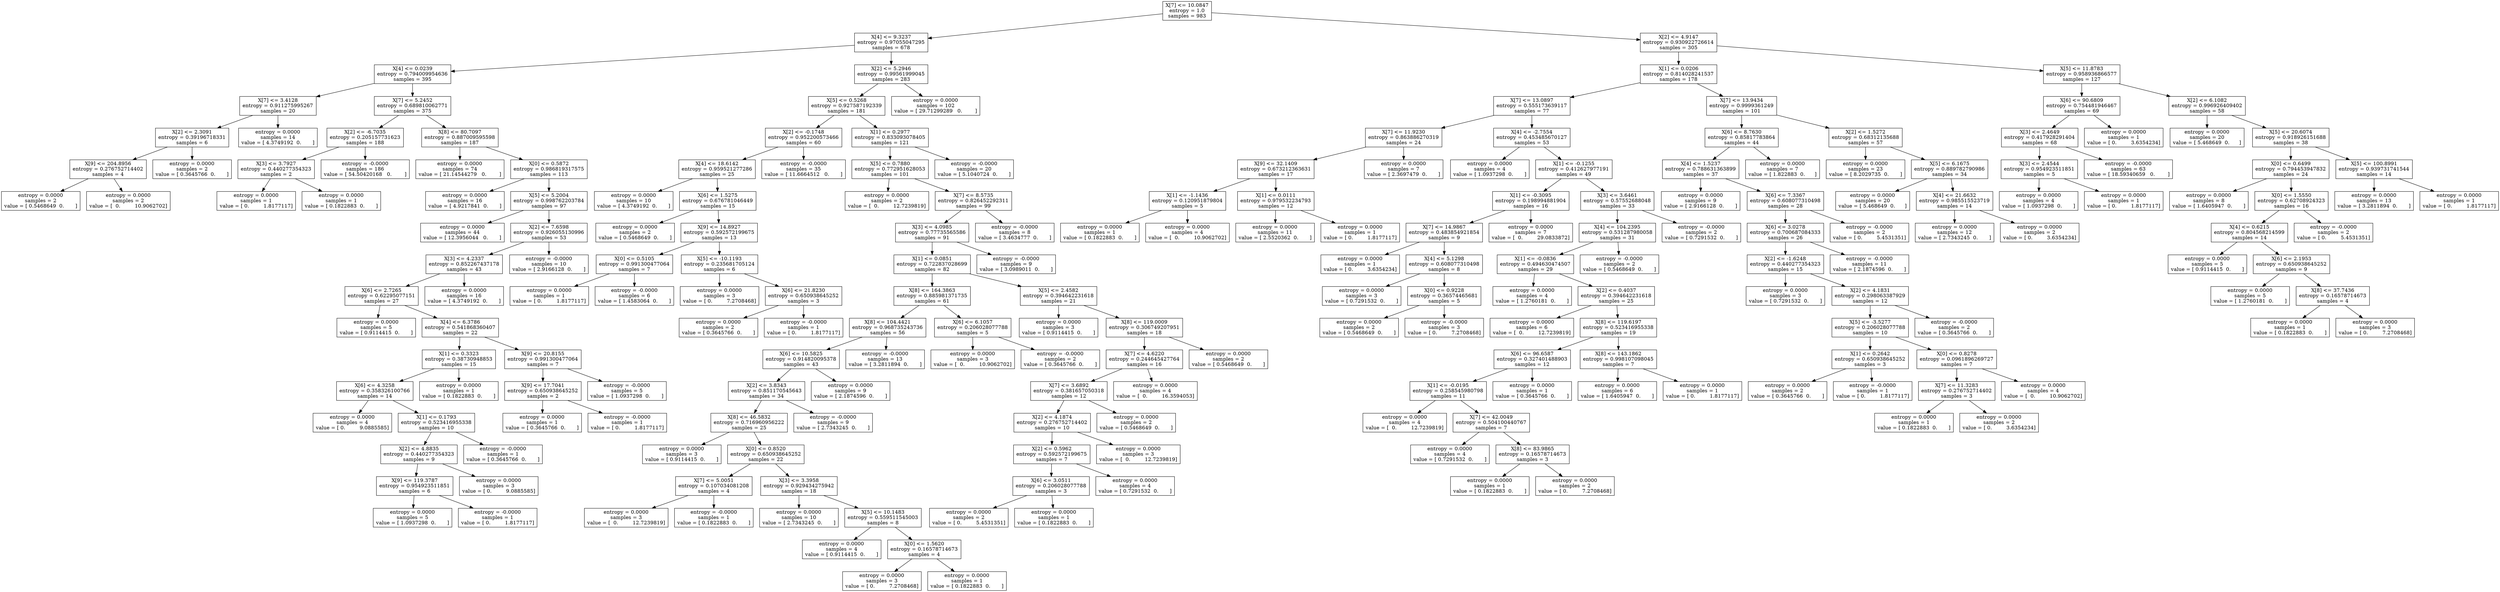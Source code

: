 digraph Tree {
0 [label="X[7] <= 10.0847\nentropy = 1.0\nsamples = 983", shape="box"] ;
1 [label="X[4] <= 9.3237\nentropy = 0.97055047295\nsamples = 678", shape="box"] ;
0 -> 1 ;
2 [label="X[4] <= 0.0239\nentropy = 0.794009954636\nsamples = 395", shape="box"] ;
1 -> 2 ;
3 [label="X[7] <= 3.4128\nentropy = 0.911275995267\nsamples = 20", shape="box"] ;
2 -> 3 ;
4 [label="X[2] <= 2.3091\nentropy = 0.39196718331\nsamples = 6", shape="box"] ;
3 -> 4 ;
5 [label="X[9] <= 204.8956\nentropy = 0.276752714402\nsamples = 4", shape="box"] ;
4 -> 5 ;
6 [label="entropy = 0.0000\nsamples = 2\nvalue = [ 0.5468649  0.       ]", shape="box"] ;
5 -> 6 ;
7 [label="entropy = 0.0000\nsamples = 2\nvalue = [  0.         10.9062702]", shape="box"] ;
5 -> 7 ;
8 [label="entropy = 0.0000\nsamples = 2\nvalue = [ 0.3645766  0.       ]", shape="box"] ;
4 -> 8 ;
9 [label="entropy = 0.0000\nsamples = 14\nvalue = [ 4.3749192  0.       ]", shape="box"] ;
3 -> 9 ;
10 [label="X[7] <= 5.2452\nentropy = 0.689810062771\nsamples = 375", shape="box"] ;
2 -> 10 ;
11 [label="X[2] <= -6.7035\nentropy = 0.205157731623\nsamples = 188", shape="box"] ;
10 -> 11 ;
12 [label="X[3] <= 3.7927\nentropy = 0.440277354323\nsamples = 2", shape="box"] ;
11 -> 12 ;
13 [label="entropy = 0.0000\nsamples = 1\nvalue = [ 0.         1.8177117]", shape="box"] ;
12 -> 13 ;
14 [label="entropy = 0.0000\nsamples = 1\nvalue = [ 0.1822883  0.       ]", shape="box"] ;
12 -> 14 ;
15 [label="entropy = -0.0000\nsamples = 186\nvalue = [ 54.50420168   0.        ]", shape="box"] ;
11 -> 15 ;
16 [label="X[8] <= 80.7097\nentropy = 0.887009595598\nsamples = 187", shape="box"] ;
10 -> 16 ;
17 [label="entropy = 0.0000\nsamples = 74\nvalue = [ 21.14544279   0.        ]", shape="box"] ;
16 -> 17 ;
18 [label="X[0] <= 0.5872\nentropy = 0.986819317575\nsamples = 113", shape="box"] ;
16 -> 18 ;
19 [label="entropy = 0.0000\nsamples = 16\nvalue = [ 4.9217841  0.       ]", shape="box"] ;
18 -> 19 ;
20 [label="X[5] <= 5.2004\nentropy = 0.998762203784\nsamples = 97", shape="box"] ;
18 -> 20 ;
21 [label="entropy = 0.0000\nsamples = 44\nvalue = [ 12.3956044   0.       ]", shape="box"] ;
20 -> 21 ;
22 [label="X[2] <= 7.6598\nentropy = 0.926055130996\nsamples = 53", shape="box"] ;
20 -> 22 ;
23 [label="X[3] <= 4.2337\nentropy = 0.852267437178\nsamples = 43", shape="box"] ;
22 -> 23 ;
24 [label="X[6] <= 2.7265\nentropy = 0.62295077151\nsamples = 27", shape="box"] ;
23 -> 24 ;
25 [label="entropy = 0.0000\nsamples = 5\nvalue = [ 0.9114415  0.       ]", shape="box"] ;
24 -> 25 ;
26 [label="X[4] <= 6.3786\nentropy = 0.541868360407\nsamples = 22", shape="box"] ;
24 -> 26 ;
27 [label="X[1] <= 0.3323\nentropy = 0.38730948853\nsamples = 15", shape="box"] ;
26 -> 27 ;
28 [label="X[6] <= 4.3258\nentropy = 0.358326100766\nsamples = 14", shape="box"] ;
27 -> 28 ;
29 [label="entropy = 0.0000\nsamples = 4\nvalue = [ 0.         9.0885585]", shape="box"] ;
28 -> 29 ;
30 [label="X[1] <= 0.1793\nentropy = 0.523416955338\nsamples = 10", shape="box"] ;
28 -> 30 ;
31 [label="X[2] <= 4.8835\nentropy = 0.440277354323\nsamples = 9", shape="box"] ;
30 -> 31 ;
32 [label="X[9] <= 119.3787\nentropy = 0.954923511851\nsamples = 6", shape="box"] ;
31 -> 32 ;
33 [label="entropy = 0.0000\nsamples = 5\nvalue = [ 1.0937298  0.       ]", shape="box"] ;
32 -> 33 ;
34 [label="entropy = -0.0000\nsamples = 1\nvalue = [ 0.         1.8177117]", shape="box"] ;
32 -> 34 ;
35 [label="entropy = 0.0000\nsamples = 3\nvalue = [ 0.         9.0885585]", shape="box"] ;
31 -> 35 ;
36 [label="entropy = -0.0000\nsamples = 1\nvalue = [ 0.3645766  0.       ]", shape="box"] ;
30 -> 36 ;
37 [label="entropy = 0.0000\nsamples = 1\nvalue = [ 0.1822883  0.       ]", shape="box"] ;
27 -> 37 ;
38 [label="X[9] <= 20.8155\nentropy = 0.991300477064\nsamples = 7", shape="box"] ;
26 -> 38 ;
39 [label="X[9] <= 17.7041\nentropy = 0.650938645252\nsamples = 2", shape="box"] ;
38 -> 39 ;
40 [label="entropy = 0.0000\nsamples = 1\nvalue = [ 0.3645766  0.       ]", shape="box"] ;
39 -> 40 ;
41 [label="entropy = -0.0000\nsamples = 1\nvalue = [ 0.         1.8177117]", shape="box"] ;
39 -> 41 ;
42 [label="entropy = -0.0000\nsamples = 5\nvalue = [ 1.0937298  0.       ]", shape="box"] ;
38 -> 42 ;
43 [label="entropy = 0.0000\nsamples = 16\nvalue = [ 4.3749192  0.       ]", shape="box"] ;
23 -> 43 ;
44 [label="entropy = -0.0000\nsamples = 10\nvalue = [ 2.9166128  0.       ]", shape="box"] ;
22 -> 44 ;
45 [label="X[2] <= 5.2946\nentropy = 0.99561999045\nsamples = 283", shape="box"] ;
1 -> 45 ;
46 [label="X[5] <= 0.5268\nentropy = 0.927587192339\nsamples = 181", shape="box"] ;
45 -> 46 ;
47 [label="X[2] <= -0.1748\nentropy = 0.952200573466\nsamples = 60", shape="box"] ;
46 -> 47 ;
48 [label="X[4] <= 18.6142\nentropy = 0.959521277286\nsamples = 25", shape="box"] ;
47 -> 48 ;
49 [label="entropy = 0.0000\nsamples = 10\nvalue = [ 4.3749192  0.       ]", shape="box"] ;
48 -> 49 ;
50 [label="X[6] <= 1.5275\nentropy = 0.676781046449\nsamples = 15", shape="box"] ;
48 -> 50 ;
51 [label="entropy = 0.0000\nsamples = 2\nvalue = [ 0.5468649  0.       ]", shape="box"] ;
50 -> 51 ;
52 [label="X[9] <= 14.8927\nentropy = 0.592572199675\nsamples = 13", shape="box"] ;
50 -> 52 ;
53 [label="X[0] <= 0.5105\nentropy = 0.991300477064\nsamples = 7", shape="box"] ;
52 -> 53 ;
54 [label="entropy = 0.0000\nsamples = 1\nvalue = [ 0.         1.8177117]", shape="box"] ;
53 -> 54 ;
55 [label="entropy = -0.0000\nsamples = 6\nvalue = [ 1.4583064  0.       ]", shape="box"] ;
53 -> 55 ;
56 [label="X[5] <= -10.1193\nentropy = 0.235681705124\nsamples = 6", shape="box"] ;
52 -> 56 ;
57 [label="entropy = 0.0000\nsamples = 3\nvalue = [ 0.         7.2708468]", shape="box"] ;
56 -> 57 ;
58 [label="X[6] <= 21.8230\nentropy = 0.650938645252\nsamples = 3", shape="box"] ;
56 -> 58 ;
59 [label="entropy = 0.0000\nsamples = 2\nvalue = [ 0.3645766  0.       ]", shape="box"] ;
58 -> 59 ;
60 [label="entropy = -0.0000\nsamples = 1\nvalue = [ 0.         1.8177117]", shape="box"] ;
58 -> 60 ;
61 [label="entropy = -0.0000\nsamples = 35\nvalue = [ 11.6664512   0.       ]", shape="box"] ;
47 -> 61 ;
62 [label="X[1] <= 0.2977\nentropy = 0.833093078405\nsamples = 121", shape="box"] ;
46 -> 62 ;
63 [label="X[5] <= 0.7880\nentropy = 0.772951628053\nsamples = 101", shape="box"] ;
62 -> 63 ;
64 [label="entropy = 0.0000\nsamples = 2\nvalue = [  0.         12.7239819]", shape="box"] ;
63 -> 64 ;
65 [label="X[7] <= 8.5735\nentropy = 0.826452292311\nsamples = 99", shape="box"] ;
63 -> 65 ;
66 [label="X[3] <= 4.0985\nentropy = 0.77735565586\nsamples = 91", shape="box"] ;
65 -> 66 ;
67 [label="X[1] <= 0.0851\nentropy = 0.722837028699\nsamples = 82", shape="box"] ;
66 -> 67 ;
68 [label="X[8] <= 164.3863\nentropy = 0.885981371735\nsamples = 61", shape="box"] ;
67 -> 68 ;
69 [label="X[8] <= 104.4421\nentropy = 0.968735243736\nsamples = 56", shape="box"] ;
68 -> 69 ;
70 [label="X[6] <= 10.5825\nentropy = 0.914820095378\nsamples = 43", shape="box"] ;
69 -> 70 ;
71 [label="X[2] <= 3.8343\nentropy = 0.851170545643\nsamples = 34", shape="box"] ;
70 -> 71 ;
72 [label="X[8] <= 46.5832\nentropy = 0.716960956222\nsamples = 25", shape="box"] ;
71 -> 72 ;
73 [label="entropy = 0.0000\nsamples = 3\nvalue = [ 0.9114415  0.       ]", shape="box"] ;
72 -> 73 ;
74 [label="X[0] <= 0.8520\nentropy = 0.650938645252\nsamples = 22", shape="box"] ;
72 -> 74 ;
75 [label="X[7] <= 5.0051\nentropy = 0.107034081208\nsamples = 4", shape="box"] ;
74 -> 75 ;
76 [label="entropy = 0.0000\nsamples = 3\nvalue = [  0.         12.7239819]", shape="box"] ;
75 -> 76 ;
77 [label="entropy = -0.0000\nsamples = 1\nvalue = [ 0.1822883  0.       ]", shape="box"] ;
75 -> 77 ;
78 [label="X[3] <= 3.3958\nentropy = 0.929434275942\nsamples = 18", shape="box"] ;
74 -> 78 ;
79 [label="entropy = 0.0000\nsamples = 10\nvalue = [ 2.7343245  0.       ]", shape="box"] ;
78 -> 79 ;
80 [label="X[5] <= 10.1483\nentropy = 0.559511545003\nsamples = 8", shape="box"] ;
78 -> 80 ;
81 [label="entropy = 0.0000\nsamples = 4\nvalue = [ 0.9114415  0.       ]", shape="box"] ;
80 -> 81 ;
82 [label="X[0] <= 1.5620\nentropy = 0.16578714673\nsamples = 4", shape="box"] ;
80 -> 82 ;
83 [label="entropy = 0.0000\nsamples = 3\nvalue = [ 0.         7.2708468]", shape="box"] ;
82 -> 83 ;
84 [label="entropy = 0.0000\nsamples = 1\nvalue = [ 0.1822883  0.       ]", shape="box"] ;
82 -> 84 ;
85 [label="entropy = -0.0000\nsamples = 9\nvalue = [ 2.7343245  0.       ]", shape="box"] ;
71 -> 85 ;
86 [label="entropy = 0.0000\nsamples = 9\nvalue = [ 2.1874596  0.       ]", shape="box"] ;
70 -> 86 ;
87 [label="entropy = -0.0000\nsamples = 13\nvalue = [ 3.2811894  0.       ]", shape="box"] ;
69 -> 87 ;
88 [label="X[6] <= 6.1057\nentropy = 0.206028077788\nsamples = 5", shape="box"] ;
68 -> 88 ;
89 [label="entropy = 0.0000\nsamples = 3\nvalue = [  0.         10.9062702]", shape="box"] ;
88 -> 89 ;
90 [label="entropy = -0.0000\nsamples = 2\nvalue = [ 0.3645766  0.       ]", shape="box"] ;
88 -> 90 ;
91 [label="X[5] <= 2.4582\nentropy = 0.394642231618\nsamples = 21", shape="box"] ;
67 -> 91 ;
92 [label="entropy = 0.0000\nsamples = 3\nvalue = [ 0.9114415  0.       ]", shape="box"] ;
91 -> 92 ;
93 [label="X[8] <= 119.0009\nentropy = 0.306749207951\nsamples = 18", shape="box"] ;
91 -> 93 ;
94 [label="X[7] <= 4.6220\nentropy = 0.244645427764\nsamples = 16", shape="box"] ;
93 -> 94 ;
95 [label="X[7] <= 3.6892\nentropy = 0.381657050318\nsamples = 12", shape="box"] ;
94 -> 95 ;
96 [label="X[2] <= 4.1874\nentropy = 0.276752714402\nsamples = 10", shape="box"] ;
95 -> 96 ;
97 [label="X[2] <= 0.5962\nentropy = 0.592572199675\nsamples = 7", shape="box"] ;
96 -> 97 ;
98 [label="X[6] <= 3.0511\nentropy = 0.206028077788\nsamples = 3", shape="box"] ;
97 -> 98 ;
99 [label="entropy = 0.0000\nsamples = 2\nvalue = [ 0.         5.4531351]", shape="box"] ;
98 -> 99 ;
100 [label="entropy = 0.0000\nsamples = 1\nvalue = [ 0.1822883  0.       ]", shape="box"] ;
98 -> 100 ;
101 [label="entropy = 0.0000\nsamples = 4\nvalue = [ 0.7291532  0.       ]", shape="box"] ;
97 -> 101 ;
102 [label="entropy = 0.0000\nsamples = 3\nvalue = [  0.         12.7239819]", shape="box"] ;
96 -> 102 ;
103 [label="entropy = 0.0000\nsamples = 2\nvalue = [ 0.5468649  0.       ]", shape="box"] ;
95 -> 103 ;
104 [label="entropy = 0.0000\nsamples = 4\nvalue = [  0.         16.3594053]", shape="box"] ;
94 -> 104 ;
105 [label="entropy = 0.0000\nsamples = 2\nvalue = [ 0.5468649  0.       ]", shape="box"] ;
93 -> 105 ;
106 [label="entropy = -0.0000\nsamples = 9\nvalue = [ 3.0989011  0.       ]", shape="box"] ;
66 -> 106 ;
107 [label="entropy = -0.0000\nsamples = 8\nvalue = [ 3.4634777  0.       ]", shape="box"] ;
65 -> 107 ;
108 [label="entropy = -0.0000\nsamples = 20\nvalue = [ 5.1040724  0.       ]", shape="box"] ;
62 -> 108 ;
109 [label="entropy = 0.0000\nsamples = 102\nvalue = [ 29.71299289   0.        ]", shape="box"] ;
45 -> 109 ;
110 [label="X[2] <= 4.9147\nentropy = 0.930922726614\nsamples = 305", shape="box"] ;
0 -> 110 ;
111 [label="X[1] <= 0.0206\nentropy = 0.814028241537\nsamples = 178", shape="box"] ;
110 -> 111 ;
112 [label="X[7] <= 13.0897\nentropy = 0.555173639117\nsamples = 77", shape="box"] ;
111 -> 112 ;
113 [label="X[7] <= 11.9230\nentropy = 0.863886270319\nsamples = 24", shape="box"] ;
112 -> 113 ;
114 [label="X[9] <= 32.1409\nentropy = 0.673212363631\nsamples = 17", shape="box"] ;
113 -> 114 ;
115 [label="X[1] <= -1.1436\nentropy = 0.120951879804\nsamples = 5", shape="box"] ;
114 -> 115 ;
116 [label="entropy = 0.0000\nsamples = 1\nvalue = [ 0.1822883  0.       ]", shape="box"] ;
115 -> 116 ;
117 [label="entropy = 0.0000\nsamples = 4\nvalue = [  0.         10.9062702]", shape="box"] ;
115 -> 117 ;
118 [label="X[1] <= 0.0111\nentropy = 0.979532234793\nsamples = 12", shape="box"] ;
114 -> 118 ;
119 [label="entropy = 0.0000\nsamples = 11\nvalue = [ 2.5520362  0.       ]", shape="box"] ;
118 -> 119 ;
120 [label="entropy = 0.0000\nsamples = 1\nvalue = [ 0.         1.8177117]", shape="box"] ;
118 -> 120 ;
121 [label="entropy = 0.0000\nsamples = 7\nvalue = [ 2.3697479  0.       ]", shape="box"] ;
113 -> 121 ;
122 [label="X[4] <= -2.7554\nentropy = 0.453485670127\nsamples = 53", shape="box"] ;
112 -> 122 ;
123 [label="entropy = 0.0000\nsamples = 4\nvalue = [ 1.0937298  0.       ]", shape="box"] ;
122 -> 123 ;
124 [label="X[1] <= -0.1255\nentropy = 0.412627977191\nsamples = 49", shape="box"] ;
122 -> 124 ;
125 [label="X[1] <= -0.3095\nentropy = 0.198994881904\nsamples = 16", shape="box"] ;
124 -> 125 ;
126 [label="X[7] <= 14.9867\nentropy = 0.483854921854\nsamples = 9", shape="box"] ;
125 -> 126 ;
127 [label="entropy = 0.0000\nsamples = 1\nvalue = [ 0.         3.6354234]", shape="box"] ;
126 -> 127 ;
128 [label="X[4] <= 5.1298\nentropy = 0.608077310498\nsamples = 8", shape="box"] ;
126 -> 128 ;
129 [label="entropy = 0.0000\nsamples = 3\nvalue = [ 0.7291532  0.       ]", shape="box"] ;
128 -> 129 ;
130 [label="X[0] <= 0.9228\nentropy = 0.36574465681\nsamples = 5", shape="box"] ;
128 -> 130 ;
131 [label="entropy = 0.0000\nsamples = 2\nvalue = [ 0.5468649  0.       ]", shape="box"] ;
130 -> 131 ;
132 [label="entropy = -0.0000\nsamples = 3\nvalue = [ 0.         7.2708468]", shape="box"] ;
130 -> 132 ;
133 [label="entropy = 0.0000\nsamples = 7\nvalue = [  0.         29.0833872]", shape="box"] ;
125 -> 133 ;
134 [label="X[3] <= 3.6461\nentropy = 0.57552688048\nsamples = 33", shape="box"] ;
124 -> 134 ;
135 [label="X[4] <= 104.2395\nentropy = 0.531287980058\nsamples = 31", shape="box"] ;
134 -> 135 ;
136 [label="X[1] <= -0.0836\nentropy = 0.494630474507\nsamples = 29", shape="box"] ;
135 -> 136 ;
137 [label="entropy = 0.0000\nsamples = 4\nvalue = [ 1.2760181  0.       ]", shape="box"] ;
136 -> 137 ;
138 [label="X[2] <= 0.4037\nentropy = 0.394642231618\nsamples = 25", shape="box"] ;
136 -> 138 ;
139 [label="entropy = 0.0000\nsamples = 6\nvalue = [  0.         12.7239819]", shape="box"] ;
138 -> 139 ;
140 [label="X[8] <= 119.6197\nentropy = 0.523416955338\nsamples = 19", shape="box"] ;
138 -> 140 ;
141 [label="X[6] <= 96.6587\nentropy = 0.327401488903\nsamples = 12", shape="box"] ;
140 -> 141 ;
142 [label="X[1] <= -0.0195\nentropy = 0.258545980798\nsamples = 11", shape="box"] ;
141 -> 142 ;
143 [label="entropy = 0.0000\nsamples = 4\nvalue = [  0.         12.7239819]", shape="box"] ;
142 -> 143 ;
144 [label="X[7] <= 42.0049\nentropy = 0.504100440767\nsamples = 7", shape="box"] ;
142 -> 144 ;
145 [label="entropy = 0.0000\nsamples = 4\nvalue = [ 0.7291532  0.       ]", shape="box"] ;
144 -> 145 ;
146 [label="X[8] <= 83.9865\nentropy = 0.16578714673\nsamples = 3", shape="box"] ;
144 -> 146 ;
147 [label="entropy = 0.0000\nsamples = 1\nvalue = [ 0.1822883  0.       ]", shape="box"] ;
146 -> 147 ;
148 [label="entropy = 0.0000\nsamples = 2\nvalue = [ 0.         7.2708468]", shape="box"] ;
146 -> 148 ;
149 [label="entropy = 0.0000\nsamples = 1\nvalue = [ 0.3645766  0.       ]", shape="box"] ;
141 -> 149 ;
150 [label="X[8] <= 143.1862\nentropy = 0.998107098045\nsamples = 7", shape="box"] ;
140 -> 150 ;
151 [label="entropy = 0.0000\nsamples = 6\nvalue = [ 1.6405947  0.       ]", shape="box"] ;
150 -> 151 ;
152 [label="entropy = 0.0000\nsamples = 1\nvalue = [ 0.         1.8177117]", shape="box"] ;
150 -> 152 ;
153 [label="entropy = -0.0000\nsamples = 2\nvalue = [ 0.5468649  0.       ]", shape="box"] ;
135 -> 153 ;
154 [label="entropy = -0.0000\nsamples = 2\nvalue = [ 0.7291532  0.       ]", shape="box"] ;
134 -> 154 ;
155 [label="X[7] <= 13.9434\nentropy = 0.9999361249\nsamples = 101", shape="box"] ;
111 -> 155 ;
156 [label="X[6] <= 8.7630\nentropy = 0.85817783864\nsamples = 44", shape="box"] ;
155 -> 156 ;
157 [label="X[4] <= 1.5237\nentropy = 0.788631363899\nsamples = 37", shape="box"] ;
156 -> 157 ;
158 [label="entropy = 0.0000\nsamples = 9\nvalue = [ 2.9166128  0.       ]", shape="box"] ;
157 -> 158 ;
159 [label="X[6] <= 7.3367\nentropy = 0.608077310498\nsamples = 28", shape="box"] ;
157 -> 159 ;
160 [label="X[6] <= 3.0278\nentropy = 0.700687084333\nsamples = 26", shape="box"] ;
159 -> 160 ;
161 [label="X[2] <= -1.6248\nentropy = 0.440277354323\nsamples = 15", shape="box"] ;
160 -> 161 ;
162 [label="entropy = 0.0000\nsamples = 3\nvalue = [ 0.7291532  0.       ]", shape="box"] ;
161 -> 162 ;
163 [label="X[2] <= 4.1831\nentropy = 0.298063387929\nsamples = 12", shape="box"] ;
161 -> 163 ;
164 [label="X[5] <= -3.5277\nentropy = 0.206028077788\nsamples = 10", shape="box"] ;
163 -> 164 ;
165 [label="X[1] <= 0.2642\nentropy = 0.650938645252\nsamples = 3", shape="box"] ;
164 -> 165 ;
166 [label="entropy = 0.0000\nsamples = 2\nvalue = [ 0.3645766  0.       ]", shape="box"] ;
165 -> 166 ;
167 [label="entropy = -0.0000\nsamples = 1\nvalue = [ 0.         1.8177117]", shape="box"] ;
165 -> 167 ;
168 [label="X[0] <= 0.8278\nentropy = 0.0961896269727\nsamples = 7", shape="box"] ;
164 -> 168 ;
169 [label="X[7] <= 11.3283\nentropy = 0.276752714402\nsamples = 3", shape="box"] ;
168 -> 169 ;
170 [label="entropy = 0.0000\nsamples = 1\nvalue = [ 0.1822883  0.       ]", shape="box"] ;
169 -> 170 ;
171 [label="entropy = 0.0000\nsamples = 2\nvalue = [ 0.         3.6354234]", shape="box"] ;
169 -> 171 ;
172 [label="entropy = 0.0000\nsamples = 4\nvalue = [  0.         10.9062702]", shape="box"] ;
168 -> 172 ;
173 [label="entropy = -0.0000\nsamples = 2\nvalue = [ 0.3645766  0.       ]", shape="box"] ;
163 -> 173 ;
174 [label="entropy = -0.0000\nsamples = 11\nvalue = [ 2.1874596  0.       ]", shape="box"] ;
160 -> 174 ;
175 [label="entropy = -0.0000\nsamples = 2\nvalue = [ 0.         5.4531351]", shape="box"] ;
159 -> 175 ;
176 [label="entropy = 0.0000\nsamples = 7\nvalue = [ 1.822883  0.      ]", shape="box"] ;
156 -> 176 ;
177 [label="X[2] <= 1.5272\nentropy = 0.68312135688\nsamples = 57", shape="box"] ;
155 -> 177 ;
178 [label="entropy = 0.0000\nsamples = 23\nvalue = [ 8.2029735  0.       ]", shape="box"] ;
177 -> 178 ;
179 [label="X[5] <= 6.1675\nentropy = 0.889782790986\nsamples = 34", shape="box"] ;
177 -> 179 ;
180 [label="entropy = 0.0000\nsamples = 20\nvalue = [ 5.468649  0.      ]", shape="box"] ;
179 -> 180 ;
181 [label="X[4] <= 21.6632\nentropy = 0.985515523719\nsamples = 14", shape="box"] ;
179 -> 181 ;
182 [label="entropy = 0.0000\nsamples = 12\nvalue = [ 2.7343245  0.       ]", shape="box"] ;
181 -> 182 ;
183 [label="entropy = 0.0000\nsamples = 2\nvalue = [ 0.         3.6354234]", shape="box"] ;
181 -> 183 ;
184 [label="X[5] <= 11.8783\nentropy = 0.958936866577\nsamples = 127", shape="box"] ;
110 -> 184 ;
185 [label="X[6] <= 90.6809\nentropy = 0.754481946467\nsamples = 69", shape="box"] ;
184 -> 185 ;
186 [label="X[3] <= 2.4649\nentropy = 0.417928291404\nsamples = 68", shape="box"] ;
185 -> 186 ;
187 [label="X[3] <= 2.4544\nentropy = 0.954923511851\nsamples = 5", shape="box"] ;
186 -> 187 ;
188 [label="entropy = 0.0000\nsamples = 4\nvalue = [ 1.0937298  0.       ]", shape="box"] ;
187 -> 188 ;
189 [label="entropy = 0.0000\nsamples = 1\nvalue = [ 0.         1.8177117]", shape="box"] ;
187 -> 189 ;
190 [label="entropy = -0.0000\nsamples = 63\nvalue = [ 18.59340659   0.        ]", shape="box"] ;
186 -> 190 ;
191 [label="entropy = 0.0000\nsamples = 1\nvalue = [ 0.         3.6354234]", shape="box"] ;
185 -> 191 ;
192 [label="X[2] <= 6.1082\nentropy = 0.996926409402\nsamples = 58", shape="box"] ;
184 -> 192 ;
193 [label="entropy = 0.0000\nsamples = 20\nvalue = [ 5.468649  0.      ]", shape="box"] ;
192 -> 193 ;
194 [label="X[5] <= 20.6074\nentropy = 0.918926151688\nsamples = 38", shape="box"] ;
192 -> 194 ;
195 [label="X[0] <= 0.6499\nentropy = 0.794453947832\nsamples = 24", shape="box"] ;
194 -> 195 ;
196 [label="entropy = 0.0000\nsamples = 8\nvalue = [ 1.6405947  0.       ]", shape="box"] ;
195 -> 196 ;
197 [label="X[0] <= 1.5550\nentropy = 0.62708924323\nsamples = 16", shape="box"] ;
195 -> 197 ;
198 [label="X[4] <= 0.6215\nentropy = 0.804568214599\nsamples = 14", shape="box"] ;
197 -> 198 ;
199 [label="entropy = 0.0000\nsamples = 5\nvalue = [ 0.9114415  0.       ]", shape="box"] ;
198 -> 199 ;
200 [label="X[6] <= 2.1953\nentropy = 0.650938645252\nsamples = 9", shape="box"] ;
198 -> 200 ;
201 [label="entropy = 0.0000\nsamples = 5\nvalue = [ 1.2760181  0.       ]", shape="box"] ;
200 -> 201 ;
202 [label="X[8] <= 37.7436\nentropy = 0.16578714673\nsamples = 4", shape="box"] ;
200 -> 202 ;
203 [label="entropy = 0.0000\nsamples = 1\nvalue = [ 0.1822883  0.       ]", shape="box"] ;
202 -> 203 ;
204 [label="entropy = 0.0000\nsamples = 3\nvalue = [ 0.         7.2708468]", shape="box"] ;
202 -> 204 ;
205 [label="entropy = -0.0000\nsamples = 2\nvalue = [ 0.         5.4531351]", shape="box"] ;
197 -> 205 ;
206 [label="X[5] <= 100.8991\nentropy = 0.939731741544\nsamples = 14", shape="box"] ;
194 -> 206 ;
207 [label="entropy = 0.0000\nsamples = 13\nvalue = [ 3.2811894  0.       ]", shape="box"] ;
206 -> 207 ;
208 [label="entropy = 0.0000\nsamples = 1\nvalue = [ 0.         1.8177117]", shape="box"] ;
206 -> 208 ;
}